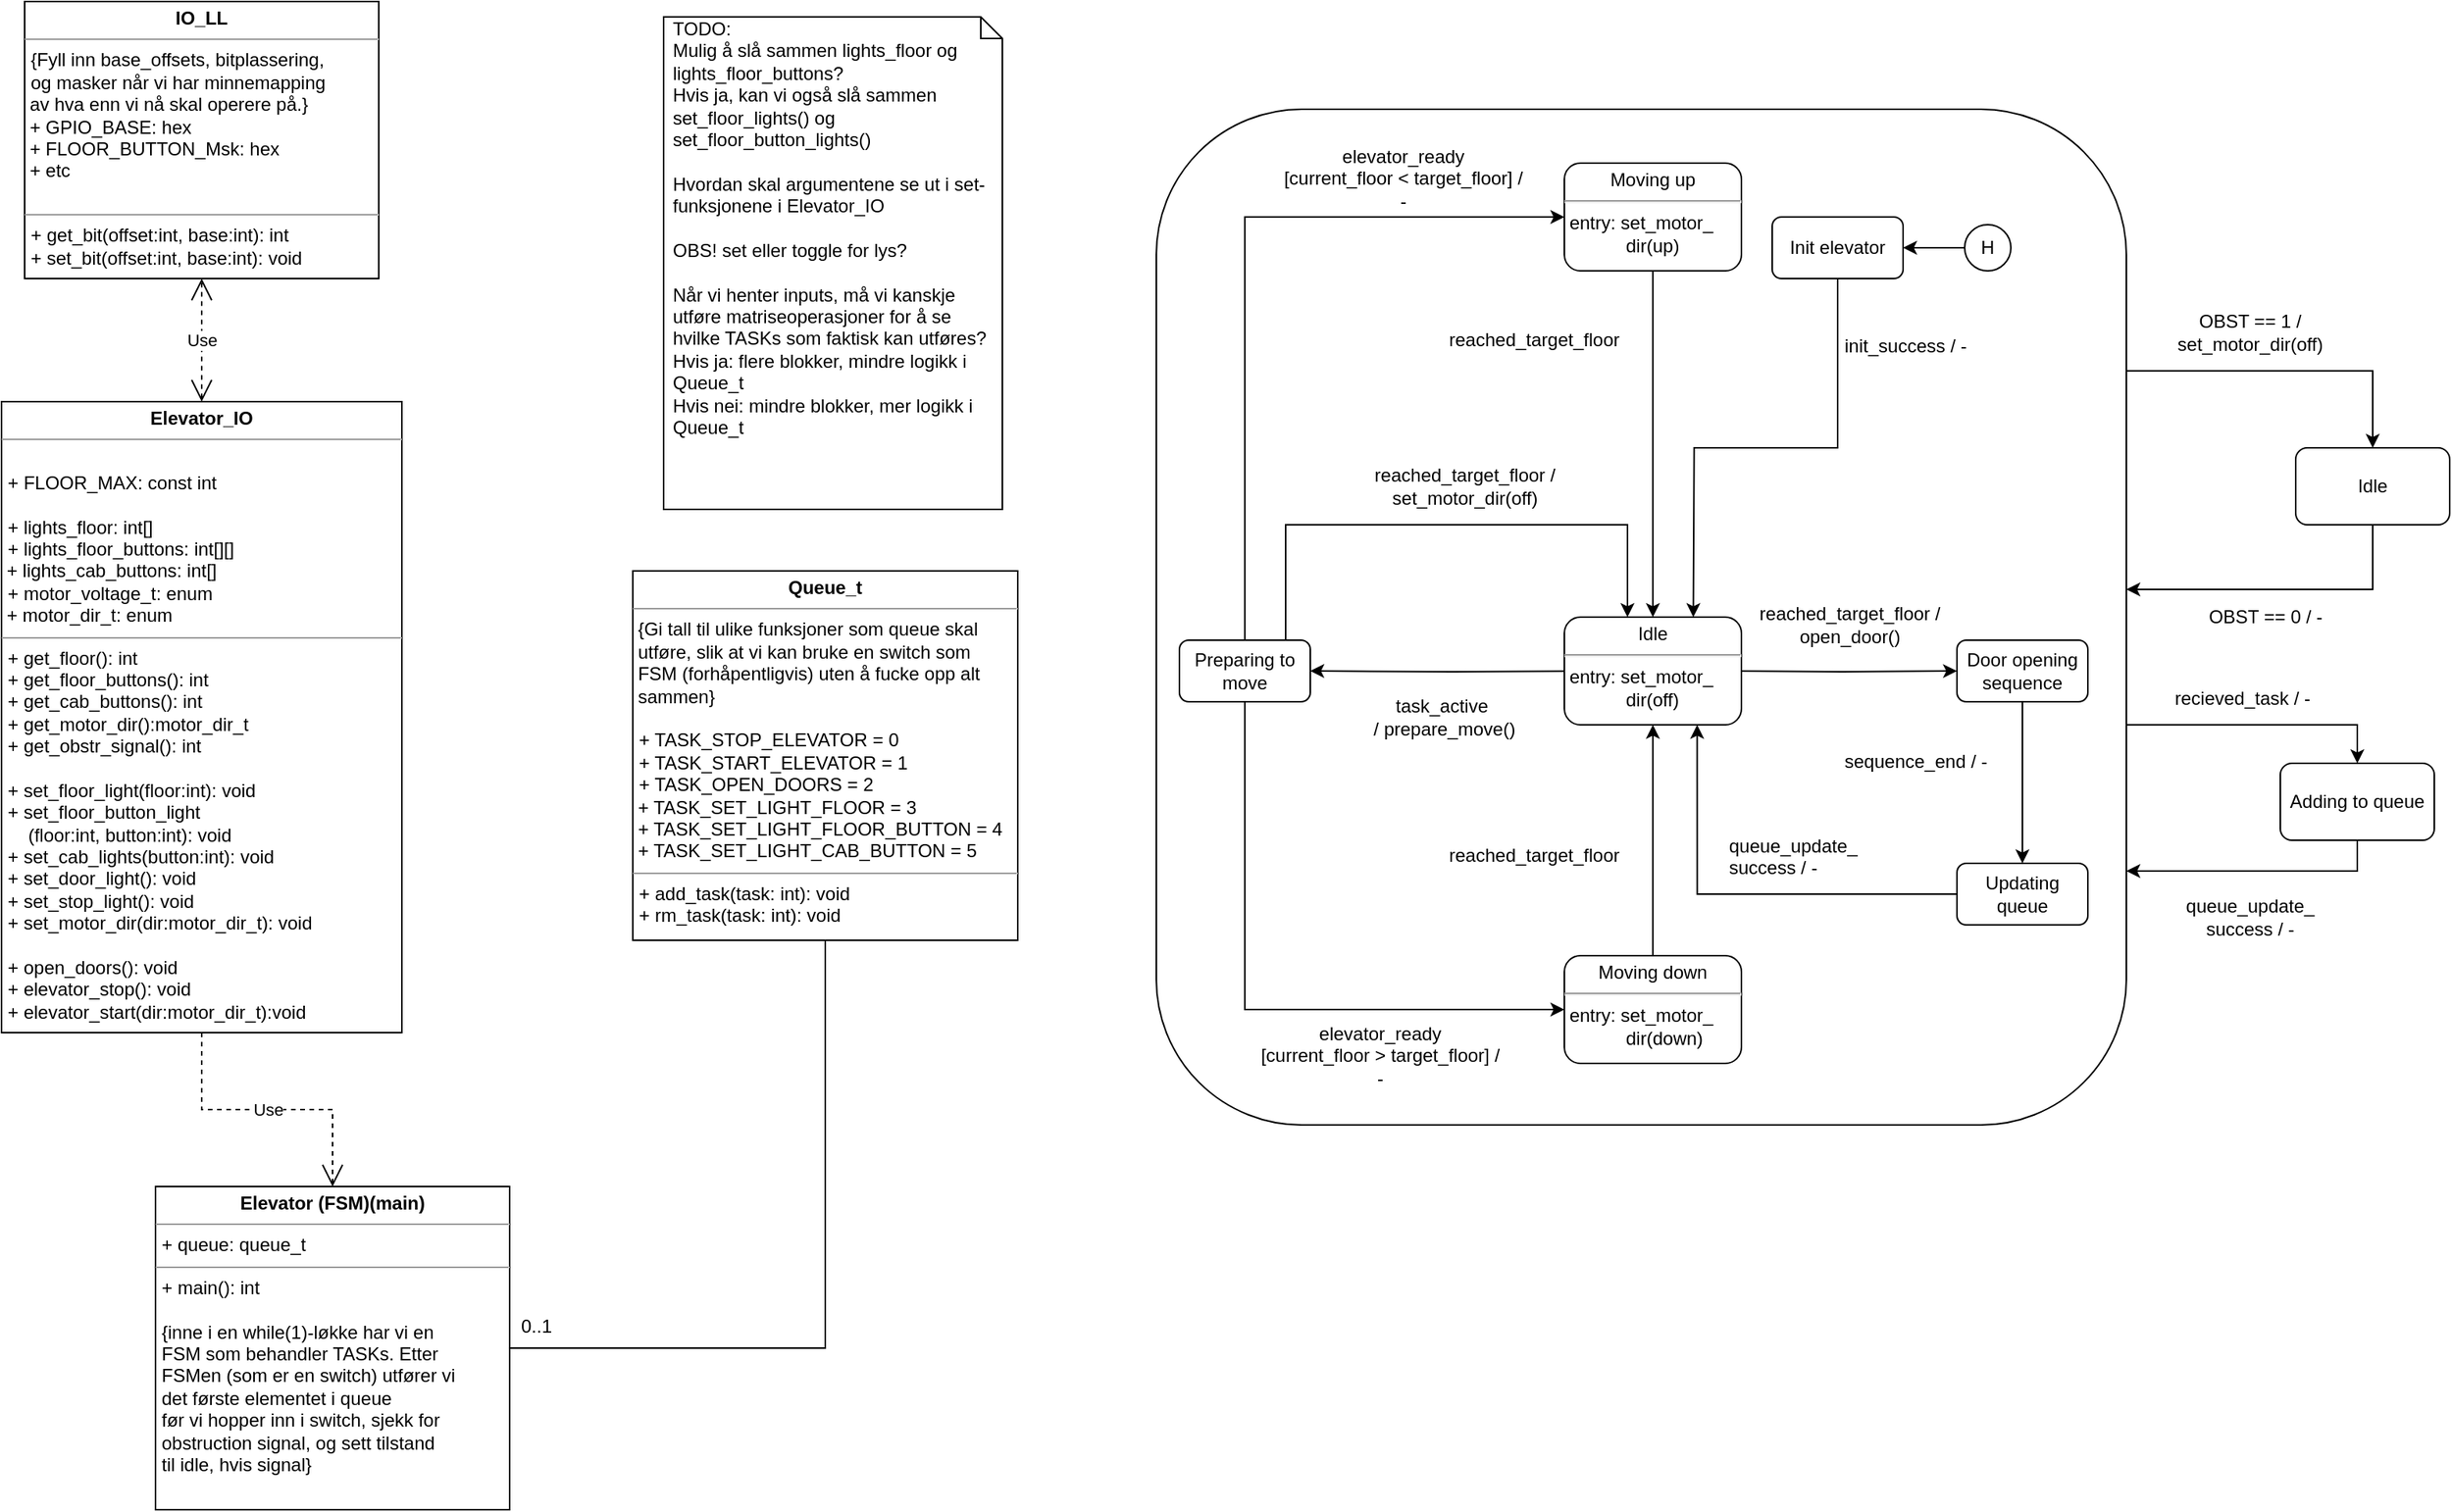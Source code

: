 <mxfile version="12.6.2" type="github">
  <diagram name="Page-1" id="c4acf3e9-155e-7222-9cf6-157b1a14988f">
    <mxGraphModel dx="1360" dy="765" grid="1" gridSize="10" guides="1" tooltips="1" connect="1" arrows="1" fold="1" page="1" pageScale="1" pageWidth="850" pageHeight="1100" background="#ffffff" math="0" shadow="0">
      <root>
        <mxCell id="0"/>
        <mxCell id="1" parent="0"/>
        <mxCell id="jSJcOj1anCFhKCm4uiTx-12" style="edgeStyle=orthogonalEdgeStyle;rounded=0;orthogonalLoop=1;jettySize=auto;html=1;entryX=0.5;entryY=0;entryDx=0;entryDy=0;" edge="1" parent="1" target="jSJcOj1anCFhKCm4uiTx-10">
          <mxGeometry relative="1" as="geometry">
            <mxPoint x="1470" y="459" as="sourcePoint"/>
            <mxPoint x="1620" y="554" as="targetPoint"/>
            <Array as="points">
              <mxPoint x="1470" y="500"/>
              <mxPoint x="1620" y="500"/>
            </Array>
          </mxGeometry>
        </mxCell>
        <mxCell id="We6MQ3kwqQ-1xuDOWMcz-102" value="" style="rounded=1;whiteSpace=wrap;html=1;shadow=0;glass=0;comic=0;" parent="1" vertex="1">
          <mxGeometry x="840" y="100" width="630" height="660" as="geometry"/>
        </mxCell>
        <mxCell id="5d2195bd80daf111-18" value="&lt;p style=&quot;margin: 0px ; margin-top: 4px ; text-align: center&quot;&gt;&lt;b&gt;Elevator_IO&lt;/b&gt;&lt;/p&gt;&lt;hr size=&quot;1&quot;&gt;&lt;br&gt;&lt;p style=&quot;margin: 0px ; margin-left: 4px&quot;&gt;+ FLOOR_MAX: const int&lt;/p&gt;&lt;p style=&quot;margin: 0px ; margin-left: 4px&quot;&gt;&lt;br&gt;&lt;/p&gt;&lt;p style=&quot;margin: 0px ; margin-left: 4px&quot;&gt;+ lights_floor: int[]&lt;/p&gt;&lt;p style=&quot;margin: 0px ; margin-left: 4px&quot;&gt;+ lights_floor_buttons: int[][]&lt;/p&gt;&amp;nbsp;+ lights_cab_buttons: int[]&lt;br&gt;&lt;p style=&quot;margin: 0px ; margin-left: 4px&quot;&gt;+ motor_voltage_t: enum&lt;/p&gt;&amp;nbsp;+ motor_dir_t: enum&lt;hr size=&quot;1&quot;&gt;&lt;p style=&quot;margin: 0px ; margin-left: 4px&quot;&gt;+ get_floor(): int&lt;/p&gt;&lt;p style=&quot;margin: 0px ; margin-left: 4px&quot;&gt;+ get_floor_buttons(): int&lt;/p&gt;&lt;p style=&quot;margin: 0px ; margin-left: 4px&quot;&gt;+ get_cab_buttons(): int&lt;br&gt;&lt;/p&gt;&lt;p style=&quot;margin: 0px ; margin-left: 4px&quot;&gt;+ get_motor_dir():motor_dir_t&lt;/p&gt;&lt;p style=&quot;margin: 0px ; margin-left: 4px&quot;&gt;+ get_obstr_signal(): int&lt;/p&gt;&lt;p style=&quot;margin: 0px ; margin-left: 4px&quot;&gt;&lt;br&gt;&lt;/p&gt;&lt;p style=&quot;margin: 0px ; margin-left: 4px&quot;&gt;+ set_floor_light(floor:int): void&lt;/p&gt;&lt;p style=&quot;margin: 0px ; margin-left: 4px&quot;&gt;+ set_floor_button_light&lt;/p&gt;&lt;p style=&quot;margin: 0px ; margin-left: 4px&quot;&gt;&amp;nbsp;&amp;nbsp;&amp;nbsp; (floor:int, button:int): void&lt;/p&gt;&lt;p style=&quot;margin: 0px ; margin-left: 4px&quot;&gt;+ set_cab_lights(button:int): void&lt;/p&gt;&lt;p style=&quot;margin: 0px ; margin-left: 4px&quot;&gt;+ set_door_light(): void&lt;/p&gt;&lt;p style=&quot;margin: 0px ; margin-left: 4px&quot;&gt;+ set_stop_light(): void&lt;/p&gt;&lt;p style=&quot;margin: 0px ; margin-left: 4px&quot;&gt;+ set_motor_dir(dir:motor_dir_t): void&lt;br&gt;&lt;/p&gt;&lt;p style=&quot;margin: 0px ; margin-left: 4px&quot;&gt;&lt;br&gt;&lt;/p&gt;&lt;p style=&quot;margin: 0px ; margin-left: 4px&quot;&gt;+ open_doors(): void&lt;/p&gt;&lt;p style=&quot;margin: 0px ; margin-left: 4px&quot;&gt;+ elevator_stop(): void&lt;/p&gt;&lt;p style=&quot;margin: 0px ; margin-left: 4px&quot;&gt;+ elevator_start(dir:motor_dir_t):void&lt;br&gt;&lt;/p&gt;" style="verticalAlign=top;align=left;overflow=fill;fontSize=12;fontFamily=Helvetica;html=1;rounded=0;shadow=0;comic=0;labelBackgroundColor=none;strokeWidth=1" parent="1" vertex="1">
          <mxGeometry x="90" y="290" width="260" height="410" as="geometry"/>
        </mxCell>
        <mxCell id="rIhJGZzGCQhaWJp5LzbU-6" value="&lt;p style=&quot;margin: 0px ; margin-top: 4px ; text-align: center&quot;&gt;&lt;b&gt;IO_LL&lt;br&gt;&lt;/b&gt;&lt;/p&gt;&lt;hr size=&quot;1&quot;&gt;&lt;p style=&quot;margin: 0px ; margin-left: 4px&quot;&gt;{Fyll inn base_offsets, bitplassering,&lt;/p&gt;&lt;p style=&quot;margin: 0px ; margin-left: 4px&quot;&gt;og masker når vi har minnemapping&lt;/p&gt;&lt;div&gt;&amp;nbsp;av hva enn vi nå skal operere på.}&lt;/div&gt;&lt;div&gt;&amp;nbsp;+ GPIO_BASE: hex&lt;br&gt;&lt;/div&gt;&lt;div&gt;&amp;nbsp;+ FLOOR_BUTTON_Msk: hex&lt;br&gt;&lt;/div&gt;&lt;div&gt;&amp;nbsp;+ etc &lt;br&gt;&lt;/div&gt;&lt;div&gt;&lt;br&gt;&lt;/div&gt;&lt;hr size=&quot;1&quot;&gt;&lt;p style=&quot;margin: 0px ; margin-left: 4px&quot;&gt;+ get_bit(offset:int, base:int): int&lt;/p&gt;&lt;p style=&quot;margin: 0px ; margin-left: 4px&quot;&gt;+ set_bit(offset:int, base:int): void&lt;/p&gt;&lt;p style=&quot;margin: 0px ; margin-left: 4px&quot;&gt;&lt;br&gt;&lt;/p&gt;" style="verticalAlign=top;align=left;overflow=fill;fontSize=12;fontFamily=Helvetica;html=1;rounded=0;shadow=0;comic=0;labelBackgroundColor=none;strokeWidth=1" parent="1" vertex="1">
          <mxGeometry x="105" y="30" width="230" height="180" as="geometry"/>
        </mxCell>
        <mxCell id="rIhJGZzGCQhaWJp5LzbU-28" value="&lt;p style=&quot;margin: 0px ; margin-top: 4px ; text-align: center&quot;&gt;&lt;b&gt;Elevator (FSM)(main)&lt;br&gt;&lt;/b&gt;&lt;/p&gt;&lt;hr size=&quot;1&quot;&gt;&lt;p style=&quot;margin: 0px ; margin-left: 4px&quot;&gt;+ queue: queue_t&lt;br&gt;&lt;/p&gt;&lt;hr size=&quot;1&quot;&gt;&lt;p style=&quot;margin: 0px ; margin-left: 4px&quot;&gt;+ main(): int&lt;/p&gt;&lt;p style=&quot;margin: 0px ; margin-left: 4px&quot;&gt;&lt;br&gt;&lt;/p&gt;&lt;p style=&quot;margin: 0px ; margin-left: 4px&quot;&gt;{inne i en while(1)-løkke har vi en&lt;/p&gt;&lt;p style=&quot;margin: 0px ; margin-left: 4px&quot;&gt;FSM som behandler TASKs. Etter&lt;/p&gt;&lt;p style=&quot;margin: 0px ; margin-left: 4px&quot;&gt;FSMen (som er en switch) utfører vi&lt;/p&gt;&lt;p style=&quot;margin: 0px ; margin-left: 4px&quot;&gt;det første elementet i queue&lt;/p&gt;&lt;p style=&quot;margin: 0px ; margin-left: 4px&quot;&gt;før vi hopper inn i switch, sjekk for&lt;/p&gt;&lt;p style=&quot;margin: 0px ; margin-left: 4px&quot;&gt;obstruction signal, og sett tilstand&lt;/p&gt;&lt;p style=&quot;margin: 0px ; margin-left: 4px&quot;&gt;til idle, hvis signal}&lt;br&gt;&lt;/p&gt;&lt;p style=&quot;margin: 0px ; margin-left: 4px&quot;&gt;&lt;br&gt;&lt;/p&gt;&lt;p style=&quot;margin: 0px ; margin-left: 4px&quot;&gt;&lt;br&gt;&lt;/p&gt;" style="verticalAlign=top;align=left;overflow=fill;fontSize=12;fontFamily=Helvetica;html=1;rounded=0;shadow=0;comic=0;labelBackgroundColor=none;strokeWidth=1" parent="1" vertex="1">
          <mxGeometry x="190" y="800" width="230" height="210" as="geometry"/>
        </mxCell>
        <mxCell id="rIhJGZzGCQhaWJp5LzbU-29" value="&lt;p style=&quot;margin: 0px ; margin-top: 4px ; text-align: center&quot;&gt;&lt;b&gt;Queue_t&lt;br&gt;&lt;/b&gt;&lt;/p&gt;&lt;hr size=&quot;1&quot;&gt;&lt;div&gt;&amp;nbsp;{Gi tall til ulike funksjoner som queue skal&lt;/div&gt;&lt;div&gt;&amp;nbsp;utføre, slik at vi kan bruke en switch som&lt;/div&gt;&lt;div&gt;&amp;nbsp;FSM (forhåpentligvis) uten å fucke opp alt&lt;/div&gt;&lt;div&gt;&amp;nbsp;sammen}&lt;/div&gt;&lt;p style=&quot;margin: 0px ; margin-left: 4px&quot;&gt;&lt;br&gt;&lt;/p&gt;&lt;p style=&quot;margin: 0px ; margin-left: 4px&quot;&gt;+ TASK_STOP_ELEVATOR = 0&lt;br&gt;&lt;/p&gt;&lt;p style=&quot;margin: 0px ; margin-left: 4px&quot;&gt;+ TASK_START_ELEVATOR = 1&lt;br&gt;&lt;/p&gt;&lt;p style=&quot;margin: 0px ; margin-left: 4px&quot;&gt;+ TASK_OPEN_DOORS = 2&lt;br&gt;&lt;/p&gt;&lt;div&gt;&amp;nbsp;+ TASK_SET_LIGHT_FLOOR = 3&lt;br&gt;&lt;/div&gt;&lt;div&gt;&amp;nbsp;+ TASK_SET_LIGHT_FLOOR_BUTTON = 4&lt;br&gt;&lt;/div&gt;&lt;div&gt;&amp;nbsp;+ TASK_SET_LIGHT_CAB_BUTTON = 5&lt;br&gt;&lt;/div&gt;&lt;hr size=&quot;1&quot;&gt;&lt;p style=&quot;margin: 0px ; margin-left: 4px&quot;&gt;+ add_task(task: int): void&lt;/p&gt;&lt;p style=&quot;margin: 0px ; margin-left: 4px&quot;&gt;+ rm_task(task: int): void&lt;/p&gt;&lt;p style=&quot;margin: 0px ; margin-left: 4px&quot;&gt;&lt;br&gt;&lt;/p&gt;" style="verticalAlign=top;align=left;overflow=fill;fontSize=12;fontFamily=Helvetica;html=1;rounded=0;shadow=0;comic=0;labelBackgroundColor=none;strokeWidth=1" parent="1" vertex="1">
          <mxGeometry x="500" y="400" width="250" height="240" as="geometry"/>
        </mxCell>
        <mxCell id="E3FCNjhZ2y0T8DLhMkyU-29" value="Use" style="endArrow=open;endSize=12;dashed=1;html=1;exitX=0.5;exitY=1;exitDx=0;exitDy=0;entryX=0.5;entryY=0;entryDx=0;entryDy=0;rounded=0;startArrow=none;startFill=0;" parent="1" source="5d2195bd80daf111-18" target="rIhJGZzGCQhaWJp5LzbU-28" edge="1">
          <mxGeometry width="160" relative="1" as="geometry">
            <mxPoint x="90" y="1030" as="sourcePoint"/>
            <mxPoint x="250" y="1030" as="targetPoint"/>
            <Array as="points">
              <mxPoint x="220" y="750"/>
              <mxPoint x="305" y="750"/>
            </Array>
          </mxGeometry>
        </mxCell>
        <mxCell id="E3FCNjhZ2y0T8DLhMkyU-30" value="" style="endArrow=none;endSize=12;html=1;exitX=0.5;exitY=1;exitDx=0;exitDy=0;entryX=1;entryY=0.5;entryDx=0;entryDy=0;rounded=0;endFill=0;" parent="1" source="rIhJGZzGCQhaWJp5LzbU-29" target="rIhJGZzGCQhaWJp5LzbU-28" edge="1">
          <mxGeometry x="0.5" width="160" relative="1" as="geometry">
            <mxPoint x="90" y="1030" as="sourcePoint"/>
            <mxPoint x="250" y="1030" as="targetPoint"/>
            <Array as="points">
              <mxPoint x="625" y="905"/>
            </Array>
            <mxPoint as="offset"/>
          </mxGeometry>
        </mxCell>
        <mxCell id="E3FCNjhZ2y0T8DLhMkyU-36" value="Use" style="endArrow=open;endSize=12;dashed=1;html=1;strokeWidth=1;entryX=0.5;entryY=1;entryDx=0;entryDy=0;exitX=0.5;exitY=0;exitDx=0;exitDy=0;startArrow=open;startSize=12;startFill=0;rounded=0;" parent="1" source="5d2195bd80daf111-18" target="rIhJGZzGCQhaWJp5LzbU-6" edge="1">
          <mxGeometry width="160" relative="1" as="geometry">
            <mxPoint x="90" y="1030" as="sourcePoint"/>
            <mxPoint x="250" y="1030" as="targetPoint"/>
          </mxGeometry>
        </mxCell>
        <mxCell id="E3FCNjhZ2y0T8DLhMkyU-37" value="&lt;p style=&quot;margin: 0px ; margin-left: 4px&quot;&gt;TODO:&lt;/p&gt;&lt;p style=&quot;margin: 0px ; margin-left: 4px&quot;&gt;Mulig å slå sammen lights_floor og lights_floor_buttons?&lt;/p&gt;&lt;p style=&quot;margin: 0px ; margin-left: 4px&quot;&gt;Hvis ja, kan vi også slå sammen set_floor_lights() og set_floor_button_lights()&lt;/p&gt;&lt;p style=&quot;margin: 0px ; margin-left: 4px&quot;&gt;&lt;br&gt;&lt;/p&gt;&lt;p style=&quot;margin: 0px ; margin-left: 4px&quot;&gt;Hvordan skal argumentene se ut i set-funksjonene i Elevator_IO&lt;/p&gt;&lt;p style=&quot;margin: 0px ; margin-left: 4px&quot;&gt;&lt;br&gt;&lt;/p&gt;&lt;p style=&quot;margin: 0px ; margin-left: 4px&quot;&gt;OBS! set eller toggle for lys?&lt;/p&gt;&lt;p style=&quot;margin: 0px ; margin-left: 4px&quot;&gt;&lt;br&gt;&lt;/p&gt;&lt;p style=&quot;margin: 0px ; margin-left: 4px&quot;&gt;Når vi henter inputs, må vi kanskje&lt;/p&gt;&lt;p style=&quot;margin: 0px ; margin-left: 4px&quot;&gt;utføre matriseoperasjoner for å se&lt;/p&gt;&lt;p style=&quot;margin: 0px ; margin-left: 4px&quot;&gt;hvilke TASKs som faktisk kan utføres?&lt;br&gt;&lt;/p&gt;&lt;p style=&quot;margin: 0px ; margin-left: 4px&quot;&gt;Hvis ja: flere blokker, mindre logikk i Queue_t&lt;/p&gt;&lt;p style=&quot;margin: 0px ; margin-left: 4px&quot;&gt;Hvis nei: mindre blokker, mer logikk i Queue_t&lt;br&gt;&lt;/p&gt;" style="shape=note;whiteSpace=wrap;html=1;size=14;verticalAlign=top;align=left;spacingTop=-6;" parent="1" vertex="1">
          <mxGeometry x="520" y="40" width="220" height="320" as="geometry"/>
        </mxCell>
        <mxCell id="E3FCNjhZ2y0T8DLhMkyU-40" value="0..1" style="text;html=1;align=center;verticalAlign=middle;resizable=0;points=[];autosize=1;" parent="1" vertex="1">
          <mxGeometry x="417" y="881" width="40" height="20" as="geometry"/>
        </mxCell>
        <mxCell id="Fhqkq1UOQx8cXXpCBCW_-116" style="edgeStyle=orthogonalEdgeStyle;curved=1;orthogonalLoop=1;jettySize=auto;html=1;entryX=0;entryY=0.5;entryDx=0;entryDy=0;startArrow=none;startFill=0;endArrow=classic;endFill=1;exitX=0;exitY=0.5;exitDx=0;exitDy=0;" parent="1" edge="1">
          <mxGeometry relative="1" as="geometry">
            <Array as="points">
              <mxPoint x="870" y="705"/>
              <mxPoint x="870" y="205"/>
            </Array>
            <mxPoint x="920" y="705" as="sourcePoint"/>
          </mxGeometry>
        </mxCell>
        <mxCell id="Fhqkq1UOQx8cXXpCBCW_-125" style="edgeStyle=orthogonalEdgeStyle;curved=1;orthogonalLoop=1;jettySize=auto;html=1;exitX=1;exitY=1;exitDx=0;exitDy=0;entryX=1;entryY=0.5;entryDx=0;entryDy=0;startArrow=none;startFill=0;endArrow=classic;endFill=1;" parent="1" edge="1">
          <mxGeometry relative="1" as="geometry">
            <Array as="points">
              <mxPoint x="1269" y="765"/>
              <mxPoint x="1670" y="765"/>
              <mxPoint x="1670" y="205"/>
            </Array>
            <mxPoint x="1300" y="205" as="targetPoint"/>
          </mxGeometry>
        </mxCell>
        <mxCell id="We6MQ3kwqQ-1xuDOWMcz-8" style="edgeStyle=orthogonalEdgeStyle;rounded=0;orthogonalLoop=1;jettySize=auto;html=1;entryX=0.5;entryY=0;entryDx=0;entryDy=0;exitX=1;exitY=0.267;exitDx=0;exitDy=0;exitPerimeter=0;" parent="1" source="We6MQ3kwqQ-1xuDOWMcz-102" target="We6MQ3kwqQ-1xuDOWMcz-3" edge="1">
          <mxGeometry relative="1" as="geometry">
            <mxPoint x="1510" y="270" as="sourcePoint"/>
            <Array as="points">
              <mxPoint x="1470" y="270"/>
              <mxPoint x="1630" y="270"/>
            </Array>
          </mxGeometry>
        </mxCell>
        <mxCell id="We6MQ3kwqQ-1xuDOWMcz-7" style="edgeStyle=orthogonalEdgeStyle;rounded=0;orthogonalLoop=1;jettySize=auto;html=1;exitX=0.5;exitY=1;exitDx=0;exitDy=0;" parent="1" source="We6MQ3kwqQ-1xuDOWMcz-3" target="We6MQ3kwqQ-1xuDOWMcz-102" edge="1">
          <mxGeometry relative="1" as="geometry">
            <mxPoint x="1610" y="412" as="targetPoint"/>
            <Array as="points">
              <mxPoint x="1630" y="412"/>
            </Array>
          </mxGeometry>
        </mxCell>
        <mxCell id="We6MQ3kwqQ-1xuDOWMcz-3" value="&lt;div&gt;Idle&lt;br&gt;&lt;/div&gt;" style="rounded=1;whiteSpace=wrap;html=1;" parent="1" vertex="1">
          <mxGeometry x="1580" y="320" width="100" height="50" as="geometry"/>
        </mxCell>
        <mxCell id="We6MQ3kwqQ-1xuDOWMcz-5" value="&lt;div&gt;OBST == 1 /&lt;/div&gt;&lt;div&gt;set_motor_dir(off)&lt;/div&gt;" style="text;html=1;align=center;verticalAlign=middle;resizable=0;points=[];autosize=1;" parent="1" vertex="1">
          <mxGeometry x="1490" y="230" width="120" height="30" as="geometry"/>
        </mxCell>
        <mxCell id="We6MQ3kwqQ-1xuDOWMcz-9" value="OBST == 0 / -" style="text;html=1;align=center;verticalAlign=middle;resizable=0;points=[];autosize=1;" parent="1" vertex="1">
          <mxGeometry x="1510" y="420" width="100" height="20" as="geometry"/>
        </mxCell>
        <mxCell id="We6MQ3kwqQ-1xuDOWMcz-77" style="edgeStyle=orthogonalEdgeStyle;rounded=0;orthogonalLoop=1;jettySize=auto;html=1;exitX=0;exitY=0.5;exitDx=0;exitDy=0;entryX=1;entryY=0.5;entryDx=0;entryDy=0;" parent="1" source="We6MQ3kwqQ-1xuDOWMcz-78" target="We6MQ3kwqQ-1xuDOWMcz-91" edge="1">
          <mxGeometry relative="1" as="geometry"/>
        </mxCell>
        <mxCell id="We6MQ3kwqQ-1xuDOWMcz-78" value="H" style="ellipse;whiteSpace=wrap;html=1;aspect=fixed;" parent="1" vertex="1">
          <mxGeometry x="1365" y="175" width="30" height="30" as="geometry"/>
        </mxCell>
        <mxCell id="We6MQ3kwqQ-1xuDOWMcz-79" value="" style="edgeStyle=orthogonalEdgeStyle;rounded=0;orthogonalLoop=1;jettySize=auto;html=1;" parent="1" target="We6MQ3kwqQ-1xuDOWMcz-87" edge="1">
          <mxGeometry relative="1" as="geometry">
            <mxPoint x="1210" y="465" as="sourcePoint"/>
          </mxGeometry>
        </mxCell>
        <mxCell id="We6MQ3kwqQ-1xuDOWMcz-80" value="" style="edgeStyle=orthogonalEdgeStyle;rounded=0;orthogonalLoop=1;jettySize=auto;html=1;" parent="1" target="We6MQ3kwqQ-1xuDOWMcz-85" edge="1">
          <mxGeometry relative="1" as="geometry">
            <mxPoint x="1125" y="465" as="sourcePoint"/>
          </mxGeometry>
        </mxCell>
        <mxCell id="We6MQ3kwqQ-1xuDOWMcz-84" style="edgeStyle=orthogonalEdgeStyle;rounded=0;orthogonalLoop=1;jettySize=auto;html=1;exitX=0.75;exitY=0;exitDx=0;exitDy=0;entryX=0.25;entryY=0;entryDx=0;entryDy=0;" parent="1" source="We6MQ3kwqQ-1xuDOWMcz-85" edge="1">
          <mxGeometry relative="1" as="geometry">
            <Array as="points">
              <mxPoint x="924" y="370"/>
              <mxPoint x="1146" y="370"/>
            </Array>
            <mxPoint x="1146" y="430" as="targetPoint"/>
          </mxGeometry>
        </mxCell>
        <mxCell id="jSJcOj1anCFhKCm4uiTx-3" style="edgeStyle=orthogonalEdgeStyle;rounded=0;orthogonalLoop=1;jettySize=auto;html=1;exitX=0.5;exitY=1;exitDx=0;exitDy=0;entryX=0;entryY=0.5;entryDx=0;entryDy=0;" edge="1" parent="1" source="We6MQ3kwqQ-1xuDOWMcz-85" target="jSJcOj1anCFhKCm4uiTx-2">
          <mxGeometry relative="1" as="geometry"/>
        </mxCell>
        <mxCell id="jSJcOj1anCFhKCm4uiTx-4" style="edgeStyle=orthogonalEdgeStyle;rounded=0;orthogonalLoop=1;jettySize=auto;html=1;exitX=0.5;exitY=0;exitDx=0;exitDy=0;entryX=0;entryY=0.5;entryDx=0;entryDy=0;" edge="1" parent="1" source="We6MQ3kwqQ-1xuDOWMcz-85" target="jSJcOj1anCFhKCm4uiTx-1">
          <mxGeometry relative="1" as="geometry"/>
        </mxCell>
        <mxCell id="We6MQ3kwqQ-1xuDOWMcz-85" value="Preparing to move" style="rounded=1;whiteSpace=wrap;html=1;shadow=0;glass=0;comic=0;" parent="1" vertex="1">
          <mxGeometry x="855" y="445" width="85" height="40" as="geometry"/>
        </mxCell>
        <mxCell id="jSJcOj1anCFhKCm4uiTx-25" style="edgeStyle=orthogonalEdgeStyle;rounded=0;orthogonalLoop=1;jettySize=auto;html=1;exitX=0.5;exitY=1;exitDx=0;exitDy=0;entryX=0.5;entryY=0;entryDx=0;entryDy=0;" edge="1" parent="1" source="We6MQ3kwqQ-1xuDOWMcz-87" target="jSJcOj1anCFhKCm4uiTx-19">
          <mxGeometry relative="1" as="geometry"/>
        </mxCell>
        <mxCell id="We6MQ3kwqQ-1xuDOWMcz-87" value="Door opening sequence" style="rounded=1;whiteSpace=wrap;html=1;shadow=0;glass=0;comic=0;" parent="1" vertex="1">
          <mxGeometry x="1360" y="445" width="85" height="40" as="geometry"/>
        </mxCell>
        <mxCell id="jSJcOj1anCFhKCm4uiTx-22" style="edgeStyle=orthogonalEdgeStyle;rounded=0;orthogonalLoop=1;jettySize=auto;html=1;exitX=0;exitY=0.5;exitDx=0;exitDy=0;entryX=0.75;entryY=1;entryDx=0;entryDy=0;" edge="1" parent="1" source="jSJcOj1anCFhKCm4uiTx-19" target="We6MQ3kwqQ-1xuDOWMcz-109">
          <mxGeometry relative="1" as="geometry"/>
        </mxCell>
        <mxCell id="jSJcOj1anCFhKCm4uiTx-19" value="Updating queue" style="rounded=1;whiteSpace=wrap;html=1;shadow=0;glass=0;comic=0;" vertex="1" parent="1">
          <mxGeometry x="1360" y="590" width="85" height="40" as="geometry"/>
        </mxCell>
        <mxCell id="We6MQ3kwqQ-1xuDOWMcz-90" style="edgeStyle=orthogonalEdgeStyle;rounded=0;orthogonalLoop=1;jettySize=auto;html=1;exitX=0.5;exitY=1;exitDx=0;exitDy=0;entryX=0.75;entryY=0;entryDx=0;entryDy=0;" parent="1" source="We6MQ3kwqQ-1xuDOWMcz-91" edge="1">
          <mxGeometry relative="1" as="geometry">
            <mxPoint x="1188.75" y="430" as="targetPoint"/>
          </mxGeometry>
        </mxCell>
        <mxCell id="We6MQ3kwqQ-1xuDOWMcz-91" value="Init elevator" style="rounded=1;whiteSpace=wrap;html=1;shadow=0;glass=0;comic=0;" parent="1" vertex="1">
          <mxGeometry x="1240" y="170" width="85" height="40" as="geometry"/>
        </mxCell>
        <mxCell id="We6MQ3kwqQ-1xuDOWMcz-94" value="&lt;div&gt;reached_target_floor&lt;br&gt;&lt;/div&gt;" style="text;html=1;align=center;verticalAlign=middle;resizable=0;points=[];autosize=1;" parent="1" vertex="1">
          <mxGeometry x="1015" y="575" width="140" height="20" as="geometry"/>
        </mxCell>
        <mxCell id="We6MQ3kwqQ-1xuDOWMcz-95" value="&lt;div&gt;reached_target_floor / &lt;br&gt;&lt;/div&gt;&lt;div&gt;open_door()&lt;br&gt;&lt;/div&gt;" style="text;html=1;align=center;verticalAlign=middle;resizable=0;points=[];autosize=1;" parent="1" vertex="1">
          <mxGeometry x="1215" y="420" width="150" height="30" as="geometry"/>
        </mxCell>
        <mxCell id="We6MQ3kwqQ-1xuDOWMcz-96" value="&lt;div&gt;task_active&lt;br&gt;&lt;/div&gt;&amp;nbsp;/ prepare_move()" style="text;html=1;align=center;verticalAlign=middle;resizable=0;points=[];autosize=1;" parent="1" vertex="1">
          <mxGeometry x="965" y="480" width="120" height="30" as="geometry"/>
        </mxCell>
        <mxCell id="We6MQ3kwqQ-1xuDOWMcz-97" value="&lt;div&gt;reached_target_floor&lt;br&gt;&lt;/div&gt;" style="text;html=1;align=center;verticalAlign=middle;resizable=0;points=[];autosize=1;" parent="1" vertex="1">
          <mxGeometry x="1015" y="240" width="140" height="20" as="geometry"/>
        </mxCell>
        <mxCell id="We6MQ3kwqQ-1xuDOWMcz-98" value="&lt;div&gt;elevator_ready&lt;/div&gt;&lt;div&gt;[current_floor &amp;lt; target_floor] / &lt;br&gt;&lt;/div&gt;&lt;div&gt;-&lt;/div&gt;" style="text;html=1;align=center;verticalAlign=middle;resizable=0;points=[];autosize=1;" parent="1" vertex="1">
          <mxGeometry x="900" y="120" width="200" height="50" as="geometry"/>
        </mxCell>
        <mxCell id="We6MQ3kwqQ-1xuDOWMcz-99" value="&lt;div&gt;elevator_ready&lt;/div&gt;&lt;div&gt;[current_floor &amp;gt; target_floor] / &lt;br&gt;&lt;/div&gt;-" style="text;html=1;align=center;verticalAlign=middle;resizable=0;points=[];autosize=1;" parent="1" vertex="1">
          <mxGeometry x="885" y="690" width="200" height="50" as="geometry"/>
        </mxCell>
        <mxCell id="We6MQ3kwqQ-1xuDOWMcz-100" value="&lt;div&gt;reached_target_floor /&lt;/div&gt;&lt;div&gt;set_motor_dir(off)&lt;br&gt;&lt;/div&gt;" style="text;html=1;align=center;verticalAlign=middle;resizable=0;points=[];autosize=1;" parent="1" vertex="1">
          <mxGeometry x="965" y="330" width="150" height="30" as="geometry"/>
        </mxCell>
        <mxCell id="We6MQ3kwqQ-1xuDOWMcz-109" value="&lt;p style=&quot;margin: 4px 0px 0px&quot; align=&quot;center&quot;&gt;Idle&lt;br&gt;&lt;/p&gt;&lt;hr&gt;&lt;div&gt;&amp;nbsp;entry: set_motor_&lt;/div&gt;&lt;div&gt;&amp;nbsp;&amp;nbsp;&amp;nbsp;&amp;nbsp;&amp;nbsp;&amp;nbsp;&amp;nbsp;&amp;nbsp;&amp;nbsp;&amp;nbsp;&amp;nbsp; dir(off)&lt;br&gt;&lt;/div&gt;&lt;div&gt;&lt;br&gt;&lt;br&gt;&lt;/div&gt;" style="verticalAlign=top;align=left;overflow=fill;fontSize=12;fontFamily=Helvetica;html=1;shadow=0;glass=0;comic=0;rounded=1;" parent="1" vertex="1">
          <mxGeometry x="1105" y="430" width="115" height="70" as="geometry"/>
        </mxCell>
        <mxCell id="jSJcOj1anCFhKCm4uiTx-8" style="edgeStyle=orthogonalEdgeStyle;rounded=0;orthogonalLoop=1;jettySize=auto;html=1;exitX=0.5;exitY=1;exitDx=0;exitDy=0;entryX=0.5;entryY=0;entryDx=0;entryDy=0;" edge="1" parent="1" source="jSJcOj1anCFhKCm4uiTx-1" target="We6MQ3kwqQ-1xuDOWMcz-109">
          <mxGeometry relative="1" as="geometry"/>
        </mxCell>
        <mxCell id="jSJcOj1anCFhKCm4uiTx-1" value="&lt;p style=&quot;margin: 4px 0px 0px&quot; align=&quot;center&quot;&gt;Moving up&lt;br&gt;&lt;/p&gt;&lt;hr&gt;&lt;div&gt;&amp;nbsp;entry: set_motor_&lt;/div&gt;&lt;div&gt;&amp;nbsp;&amp;nbsp;&amp;nbsp;&amp;nbsp;&amp;nbsp;&amp;nbsp;&amp;nbsp;&amp;nbsp;&amp;nbsp;&amp;nbsp;&amp;nbsp; dir(up)&lt;br&gt;&lt;/div&gt;&lt;div&gt;&lt;br&gt;&lt;br&gt;&lt;/div&gt;" style="verticalAlign=top;align=left;overflow=fill;fontSize=12;fontFamily=Helvetica;html=1;shadow=0;glass=0;comic=0;rounded=1;" vertex="1" parent="1">
          <mxGeometry x="1105" y="135" width="115" height="70" as="geometry"/>
        </mxCell>
        <mxCell id="jSJcOj1anCFhKCm4uiTx-5" style="edgeStyle=orthogonalEdgeStyle;rounded=0;orthogonalLoop=1;jettySize=auto;html=1;exitX=0.5;exitY=0;exitDx=0;exitDy=0;entryX=0.5;entryY=1;entryDx=0;entryDy=0;" edge="1" parent="1" source="jSJcOj1anCFhKCm4uiTx-2" target="We6MQ3kwqQ-1xuDOWMcz-109">
          <mxGeometry relative="1" as="geometry"/>
        </mxCell>
        <mxCell id="jSJcOj1anCFhKCm4uiTx-2" value="&lt;p style=&quot;margin: 4px 0px 0px&quot; align=&quot;center&quot;&gt;Moving down&lt;br&gt;&lt;/p&gt;&lt;hr&gt;&lt;div&gt;&amp;nbsp;entry: set_motor_&lt;/div&gt;&lt;div&gt;&amp;nbsp;&amp;nbsp;&amp;nbsp;&amp;nbsp;&amp;nbsp;&amp;nbsp;&amp;nbsp;&amp;nbsp;&amp;nbsp;&amp;nbsp;&amp;nbsp; dir(down)&lt;br&gt;&lt;/div&gt;&lt;div&gt;&lt;br&gt;&lt;br&gt;&lt;/div&gt;" style="verticalAlign=top;align=left;overflow=fill;fontSize=12;fontFamily=Helvetica;html=1;shadow=0;glass=0;comic=0;rounded=1;" vertex="1" parent="1">
          <mxGeometry x="1105" y="650" width="115" height="70" as="geometry"/>
        </mxCell>
        <mxCell id="jSJcOj1anCFhKCm4uiTx-13" style="edgeStyle=orthogonalEdgeStyle;rounded=0;orthogonalLoop=1;jettySize=auto;html=1;exitX=0.5;exitY=1;exitDx=0;exitDy=0;entryX=1;entryY=0.75;entryDx=0;entryDy=0;" edge="1" parent="1" source="jSJcOj1anCFhKCm4uiTx-10" target="We6MQ3kwqQ-1xuDOWMcz-102">
          <mxGeometry relative="1" as="geometry"/>
        </mxCell>
        <mxCell id="jSJcOj1anCFhKCm4uiTx-10" value="Adding to queue" style="rounded=1;whiteSpace=wrap;html=1;" vertex="1" parent="1">
          <mxGeometry x="1570" y="525" width="100" height="50" as="geometry"/>
        </mxCell>
        <mxCell id="jSJcOj1anCFhKCm4uiTx-14" value="recieved_task / - " style="text;html=1;align=center;verticalAlign=middle;resizable=0;points=[];autosize=1;" vertex="1" parent="1">
          <mxGeometry x="1490" y="473" width="110" height="20" as="geometry"/>
        </mxCell>
        <mxCell id="jSJcOj1anCFhKCm4uiTx-16" value="&lt;div&gt;queue_update_&lt;/div&gt;&lt;div&gt;success / -&lt;/div&gt;" style="text;html=1;align=center;verticalAlign=middle;resizable=0;points=[];autosize=1;" vertex="1" parent="1">
          <mxGeometry x="1495" y="610" width="110" height="30" as="geometry"/>
        </mxCell>
        <mxCell id="jSJcOj1anCFhKCm4uiTx-24" value="sequence_end / -" style="text;html=1;" vertex="1" parent="1">
          <mxGeometry x="1285" y="510" width="110" height="30" as="geometry"/>
        </mxCell>
        <mxCell id="jSJcOj1anCFhKCm4uiTx-26" value="&lt;div&gt;queue_update_&lt;/div&gt;&lt;div&gt;success / -&lt;/div&gt;" style="text;html=1;" vertex="1" parent="1">
          <mxGeometry x="1210" y="565" width="110" height="30" as="geometry"/>
        </mxCell>
        <mxCell id="jSJcOj1anCFhKCm4uiTx-27" value="&lt;div&gt;init_success / -&lt;/div&gt;" style="text;html=1;" vertex="1" parent="1">
          <mxGeometry x="1285" y="240" width="100" height="30" as="geometry"/>
        </mxCell>
      </root>
    </mxGraphModel>
  </diagram>
</mxfile>

